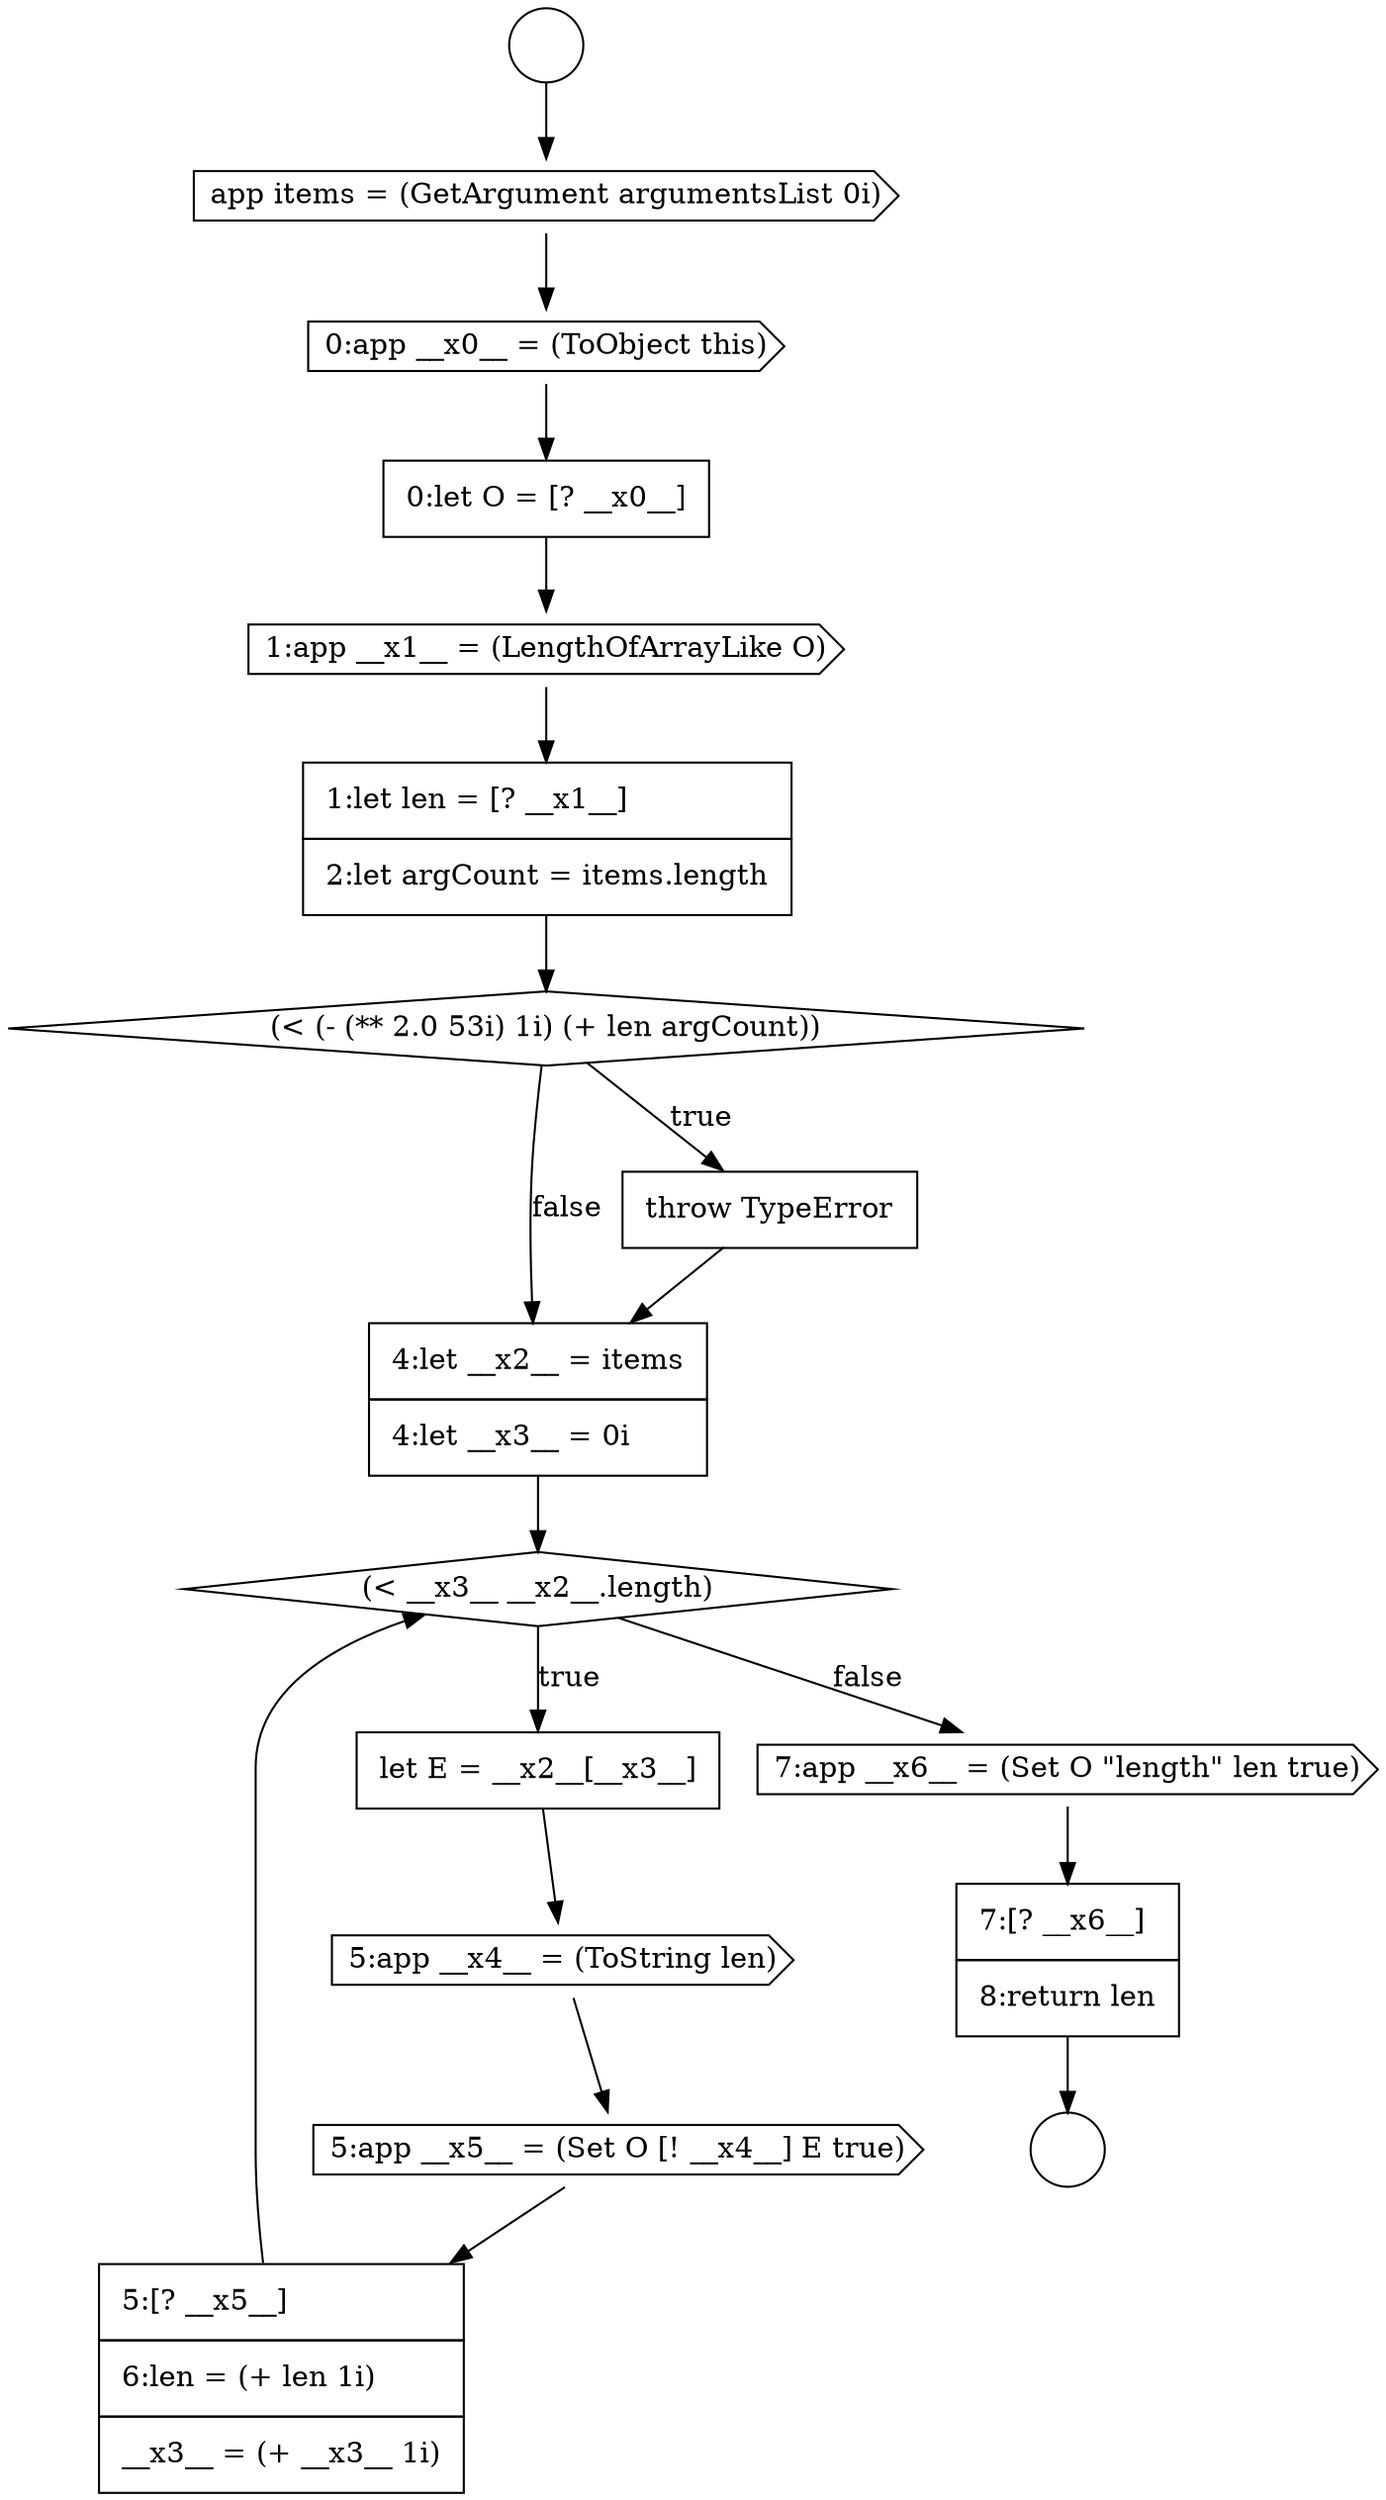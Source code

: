 digraph {
  node16280 [shape=none, margin=0, label=<<font color="black">
    <table border="0" cellborder="1" cellspacing="0" cellpadding="10">
      <tr><td align="left">4:let __x2__ = items</td></tr>
      <tr><td align="left">4:let __x3__ = 0i</td></tr>
    </table>
  </font>> color="black" fillcolor="white" style=filled]
  node16283 [shape=cds, label=<<font color="black">5:app __x4__ = (ToString len)</font>> color="black" fillcolor="white" style=filled]
  node16287 [shape=none, margin=0, label=<<font color="black">
    <table border="0" cellborder="1" cellspacing="0" cellpadding="10">
      <tr><td align="left">7:[? __x6__]</td></tr>
      <tr><td align="left">8:return len</td></tr>
    </table>
  </font>> color="black" fillcolor="white" style=filled]
  node16272 [shape=circle label=" " color="black" fillcolor="white" style=filled]
  node16276 [shape=cds, label=<<font color="black">1:app __x1__ = (LengthOfArrayLike O)</font>> color="black" fillcolor="white" style=filled]
  node16279 [shape=none, margin=0, label=<<font color="black">
    <table border="0" cellborder="1" cellspacing="0" cellpadding="10">
      <tr><td align="left">throw TypeError</td></tr>
    </table>
  </font>> color="black" fillcolor="white" style=filled]
  node16274 [shape=cds, label=<<font color="black">0:app __x0__ = (ToObject this)</font>> color="black" fillcolor="white" style=filled]
  node16284 [shape=cds, label=<<font color="black">5:app __x5__ = (Set O [! __x4__] E true)</font>> color="black" fillcolor="white" style=filled]
  node16275 [shape=none, margin=0, label=<<font color="black">
    <table border="0" cellborder="1" cellspacing="0" cellpadding="10">
      <tr><td align="left">0:let O = [? __x0__]</td></tr>
    </table>
  </font>> color="black" fillcolor="white" style=filled]
  node16278 [shape=diamond, label=<<font color="black">(&lt; (- (** 2.0 53i) 1i) (+ len argCount))</font>> color="black" fillcolor="white" style=filled]
  node16273 [shape=cds, label=<<font color="black">app items = (GetArgument argumentsList 0i)</font>> color="black" fillcolor="white" style=filled]
  node16285 [shape=none, margin=0, label=<<font color="black">
    <table border="0" cellborder="1" cellspacing="0" cellpadding="10">
      <tr><td align="left">5:[? __x5__]</td></tr>
      <tr><td align="left">6:len = (+ len 1i)</td></tr>
      <tr><td align="left">__x3__ = (+ __x3__ 1i)</td></tr>
    </table>
  </font>> color="black" fillcolor="white" style=filled]
  node16281 [shape=diamond, label=<<font color="black">(&lt; __x3__ __x2__.length)</font>> color="black" fillcolor="white" style=filled]
  node16277 [shape=none, margin=0, label=<<font color="black">
    <table border="0" cellborder="1" cellspacing="0" cellpadding="10">
      <tr><td align="left">1:let len = [? __x1__]</td></tr>
      <tr><td align="left">2:let argCount = items.length</td></tr>
    </table>
  </font>> color="black" fillcolor="white" style=filled]
  node16282 [shape=none, margin=0, label=<<font color="black">
    <table border="0" cellborder="1" cellspacing="0" cellpadding="10">
      <tr><td align="left">let E = __x2__[__x3__]</td></tr>
    </table>
  </font>> color="black" fillcolor="white" style=filled]
  node16271 [shape=circle label=" " color="black" fillcolor="white" style=filled]
  node16286 [shape=cds, label=<<font color="black">7:app __x6__ = (Set O &quot;length&quot; len true)</font>> color="black" fillcolor="white" style=filled]
  node16286 -> node16287 [ color="black"]
  node16281 -> node16282 [label=<<font color="black">true</font>> color="black"]
  node16281 -> node16286 [label=<<font color="black">false</font>> color="black"]
  node16287 -> node16272 [ color="black"]
  node16282 -> node16283 [ color="black"]
  node16280 -> node16281 [ color="black"]
  node16273 -> node16274 [ color="black"]
  node16285 -> node16281 [ color="black"]
  node16271 -> node16273 [ color="black"]
  node16278 -> node16279 [label=<<font color="black">true</font>> color="black"]
  node16278 -> node16280 [label=<<font color="black">false</font>> color="black"]
  node16274 -> node16275 [ color="black"]
  node16275 -> node16276 [ color="black"]
  node16276 -> node16277 [ color="black"]
  node16277 -> node16278 [ color="black"]
  node16283 -> node16284 [ color="black"]
  node16284 -> node16285 [ color="black"]
  node16279 -> node16280 [ color="black"]
}
